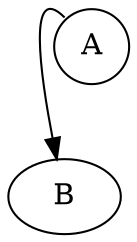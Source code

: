 digraph figure1 {
        compass_pt = n;
        0 [label=A,shape=circle]
        1 [label=B]
        0:nw -> 1
        // {0 1}->{2 3 4}[color=pink]
        // subgraph {
        //     rank = same; 0; 2;
        // }
        // subgraph {
        //     rank = same; 1; 3;
        // }
        // subgraph {
        //     rank = same; 1; 4;
        // }
}